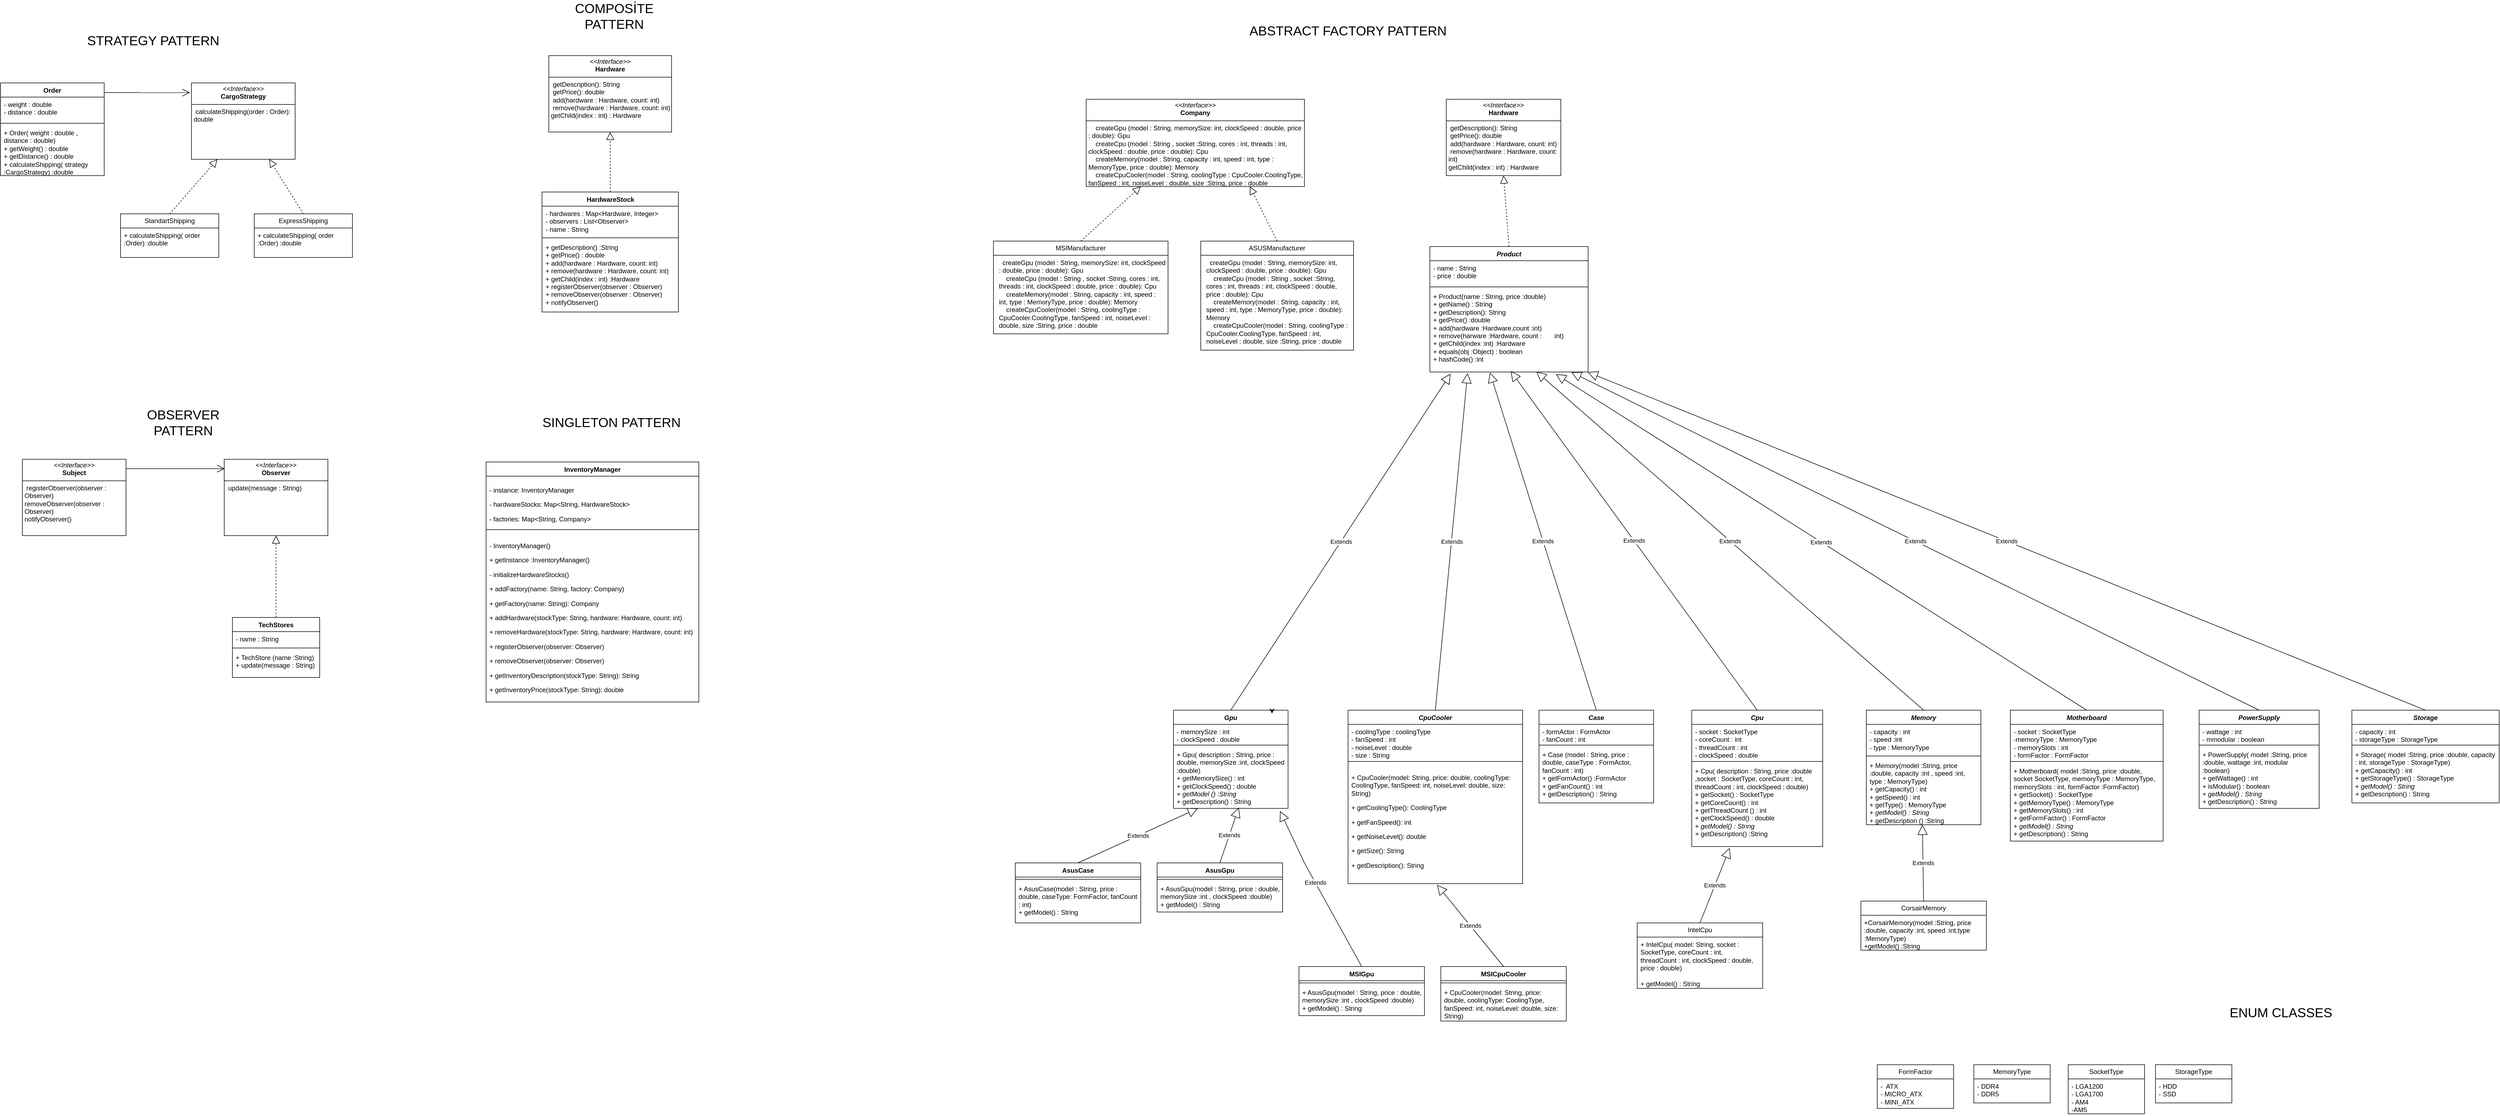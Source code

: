 <mxfile version="24.9.2">
  <diagram id="C5RBs43oDa-KdzZeNtuy" name="Page-1">
    <mxGraphModel dx="3391" dy="3026" grid="1" gridSize="10" guides="1" tooltips="1" connect="1" arrows="1" fold="1" page="1" pageScale="1" pageWidth="827" pageHeight="1169" math="0" shadow="0">
      <root>
        <mxCell id="WIyWlLk6GJQsqaUBKTNV-0" />
        <mxCell id="WIyWlLk6GJQsqaUBKTNV-1" parent="WIyWlLk6GJQsqaUBKTNV-0" />
        <mxCell id="6QeNphfjCAm_pFqaKiIY-25" value="&lt;i&gt;Product&lt;/i&gt;" style="swimlane;fontStyle=1;align=center;verticalAlign=top;childLayout=stackLayout;horizontal=1;startSize=26;horizontalStack=0;resizeParent=1;resizeParentMax=0;resizeLast=0;collapsible=1;marginBottom=0;whiteSpace=wrap;html=1;" parent="WIyWlLk6GJQsqaUBKTNV-1" vertex="1">
          <mxGeometry x="1090" y="-80" width="290" height="230" as="geometry" />
        </mxCell>
        <mxCell id="6QeNphfjCAm_pFqaKiIY-26" value="- name : String&lt;div&gt;- price : double&lt;/div&gt;" style="text;strokeColor=none;fillColor=none;align=left;verticalAlign=top;spacingLeft=4;spacingRight=4;overflow=hidden;rotatable=0;points=[[0,0.5],[1,0.5]];portConstraint=eastwest;whiteSpace=wrap;html=1;" parent="6QeNphfjCAm_pFqaKiIY-25" vertex="1">
          <mxGeometry y="26" width="290" height="44" as="geometry" />
        </mxCell>
        <mxCell id="6QeNphfjCAm_pFqaKiIY-27" value="" style="line;strokeWidth=1;fillColor=none;align=left;verticalAlign=middle;spacingTop=-1;spacingLeft=3;spacingRight=3;rotatable=0;labelPosition=right;points=[];portConstraint=eastwest;strokeColor=inherit;" parent="6QeNphfjCAm_pFqaKiIY-25" vertex="1">
          <mxGeometry y="70" width="290" height="8" as="geometry" />
        </mxCell>
        <mxCell id="6QeNphfjCAm_pFqaKiIY-28" value="+ Product(name : String, price :double)&lt;div&gt;+ getName() : String&lt;br&gt;&lt;div&gt;+ getDescription(): String&lt;/div&gt;&lt;div&gt;+ getPrice() :double&lt;/div&gt;&lt;div&gt;+ add(hardware :Hardware,count :int)&lt;/div&gt;&lt;div&gt;+ remove(harware :Hardware, count :&amp;nbsp; &amp;nbsp; &amp;nbsp; &amp;nbsp;int)&lt;/div&gt;&lt;div&gt;+ getChild(index :int) :Hardware&lt;/div&gt;&lt;/div&gt;&lt;div&gt;+ equals(obj :Object) : boolean&lt;/div&gt;&lt;div&gt;+ hashCode() :int&lt;/div&gt;" style="text;strokeColor=none;fillColor=none;align=left;verticalAlign=top;spacingLeft=4;spacingRight=4;overflow=hidden;rotatable=0;points=[[0,0.5],[1,0.5]];portConstraint=eastwest;whiteSpace=wrap;html=1;" parent="6QeNphfjCAm_pFqaKiIY-25" vertex="1">
          <mxGeometry y="78" width="290" height="152" as="geometry" />
        </mxCell>
        <mxCell id="6QeNphfjCAm_pFqaKiIY-34" value="&lt;p style=&quot;margin:0px;margin-top:4px;text-align:center;&quot;&gt;&lt;i&gt;&amp;lt;&amp;lt;Interface&amp;gt;&amp;gt;&lt;/i&gt;&lt;br&gt;&lt;b&gt;Company&lt;/b&gt;&lt;/p&gt;&lt;hr size=&quot;1&quot; style=&quot;border-style:solid;&quot;&gt;&lt;p style=&quot;margin:0px;margin-left:4px;&quot;&gt;&amp;nbsp; &amp;nbsp; createGpu (model : String, memorySize: int, clockSpeed : double, price : double): Gpu&lt;br&gt;&amp;nbsp; &amp;nbsp; createCpu (model : String , socket :String, cores : int, threads : int, clockSpeed : double, price : double): Cpu&lt;/p&gt;&lt;p style=&quot;margin:0px;margin-left:4px;&quot;&gt;&amp;nbsp; &amp;nbsp; createMemory(model : String, capacity : int, speed : int, type : MemoryType, price : double): Memory&amp;nbsp;&lt;/p&gt;&lt;p style=&quot;margin:0px;margin-left:4px;&quot;&gt;&amp;nbsp; &amp;nbsp; createCpuCooler(model : String, coolingType : CpuCooler.CoolingType, fanSpeed : int, noiseLevel : double, size :String, price : double&lt;/p&gt;" style="verticalAlign=top;align=left;overflow=fill;html=1;whiteSpace=wrap;" parent="WIyWlLk6GJQsqaUBKTNV-1" vertex="1">
          <mxGeometry x="460" y="-350" width="400" height="160" as="geometry" />
        </mxCell>
        <mxCell id="6QeNphfjCAm_pFqaKiIY-39" value="ASUSManufacturer" style="swimlane;fontStyle=0;childLayout=stackLayout;horizontal=1;startSize=26;fillColor=none;horizontalStack=0;resizeParent=1;resizeParentMax=0;resizeLast=0;collapsible=1;marginBottom=0;whiteSpace=wrap;html=1;" parent="WIyWlLk6GJQsqaUBKTNV-1" vertex="1">
          <mxGeometry x="670" y="-90" width="280" height="200" as="geometry" />
        </mxCell>
        <mxCell id="6QeNphfjCAm_pFqaKiIY-40" value="&lt;p style=&quot;margin: 0px 0px 0px 4px;&quot;&gt;&amp;nbsp; createGpu (model : String, memorySize: int, clockSpeed : double, price : double): Gpu&lt;br&gt;&amp;nbsp; &amp;nbsp; createCpu (model : String , socket :String, cores : int, threads : int, clockSpeed : double, price : double): Cpu&lt;/p&gt;&lt;p style=&quot;margin: 0px 0px 0px 4px;&quot;&gt;&amp;nbsp; &amp;nbsp; createMemory(model : String, capacity : int, speed : int, type : MemoryType, price : double): Memory&amp;nbsp;&lt;/p&gt;&lt;p style=&quot;margin: 0px 0px 0px 4px;&quot;&gt;&amp;nbsp; &amp;nbsp; createCpuCooler(model : String, coolingType : CpuCooler.CoolingType, fanSpeed : int, noiseLevel : double, size :String, price : double&lt;/p&gt;" style="text;strokeColor=none;fillColor=none;align=left;verticalAlign=top;spacingLeft=4;spacingRight=4;overflow=hidden;rotatable=0;points=[[0,0.5],[1,0.5]];portConstraint=eastwest;whiteSpace=wrap;html=1;" parent="6QeNphfjCAm_pFqaKiIY-39" vertex="1">
          <mxGeometry y="26" width="280" height="174" as="geometry" />
        </mxCell>
        <mxCell id="6QeNphfjCAm_pFqaKiIY-43" value="" style="endArrow=block;dashed=1;endFill=0;endSize=12;html=1;rounded=0;exitX=0.5;exitY=0;exitDx=0;exitDy=0;entryX=0.75;entryY=1;entryDx=0;entryDy=0;" parent="WIyWlLk6GJQsqaUBKTNV-1" source="6QeNphfjCAm_pFqaKiIY-39" target="6QeNphfjCAm_pFqaKiIY-34" edge="1">
          <mxGeometry width="160" relative="1" as="geometry">
            <mxPoint x="630" y="-150" as="sourcePoint" />
            <mxPoint x="790" y="-150" as="targetPoint" />
          </mxGeometry>
        </mxCell>
        <mxCell id="6QeNphfjCAm_pFqaKiIY-48" value="MSIManufacturer" style="swimlane;fontStyle=0;childLayout=stackLayout;horizontal=1;startSize=26;fillColor=none;horizontalStack=0;resizeParent=1;resizeParentMax=0;resizeLast=0;collapsible=1;marginBottom=0;whiteSpace=wrap;html=1;" parent="WIyWlLk6GJQsqaUBKTNV-1" vertex="1">
          <mxGeometry x="290" y="-90" width="320" height="170" as="geometry" />
        </mxCell>
        <mxCell id="6QeNphfjCAm_pFqaKiIY-49" value="&lt;p style=&quot;margin: 0px 0px 0px 4px;&quot;&gt;&amp;nbsp; createGpu (model : String, memorySize: int, clockSpeed : double, price : double): Gpu&lt;br&gt;&amp;nbsp; &amp;nbsp; createCpu (model : String , socket :String, cores : int, threads : int, clockSpeed : double, price : double): Cpu&lt;/p&gt;&lt;p style=&quot;margin: 0px 0px 0px 4px;&quot;&gt;&amp;nbsp; &amp;nbsp; createMemory(model : String, capacity : int, speed : int, type : MemoryType, price : double): Memory&amp;nbsp;&lt;/p&gt;&lt;p style=&quot;margin: 0px 0px 0px 4px;&quot;&gt;&amp;nbsp; &amp;nbsp; createCpuCooler(model : String, coolingType : CpuCooler.CoolingType, fanSpeed : int, noiseLevel : double, size :String, price : double&lt;/p&gt;" style="text;strokeColor=none;fillColor=none;align=left;verticalAlign=top;spacingLeft=4;spacingRight=4;overflow=hidden;rotatable=0;points=[[0,0.5],[1,0.5]];portConstraint=eastwest;whiteSpace=wrap;html=1;" parent="6QeNphfjCAm_pFqaKiIY-48" vertex="1">
          <mxGeometry y="26" width="320" height="144" as="geometry" />
        </mxCell>
        <mxCell id="6QeNphfjCAm_pFqaKiIY-52" value="" style="endArrow=block;dashed=1;endFill=0;endSize=12;html=1;rounded=0;exitX=0.5;exitY=0;exitDx=0;exitDy=0;entryX=0.25;entryY=1;entryDx=0;entryDy=0;" parent="WIyWlLk6GJQsqaUBKTNV-1" source="6QeNphfjCAm_pFqaKiIY-48" target="6QeNphfjCAm_pFqaKiIY-34" edge="1">
          <mxGeometry width="160" relative="1" as="geometry">
            <mxPoint x="570" y="-70" as="sourcePoint" />
            <mxPoint x="713" y="-190" as="targetPoint" />
          </mxGeometry>
        </mxCell>
        <mxCell id="6QeNphfjCAm_pFqaKiIY-53" value="&lt;p style=&quot;margin:0px;margin-top:4px;text-align:center;&quot;&gt;&lt;i&gt;&amp;lt;&amp;lt;Interface&amp;gt;&amp;gt;&lt;/i&gt;&lt;br&gt;&lt;b&gt;Hardware&lt;/b&gt;&lt;/p&gt;&lt;hr size=&quot;1&quot; style=&quot;border-style:solid;&quot;&gt;&lt;p style=&quot;margin:0px;margin-left:4px;&quot;&gt;&lt;span style=&quot;background-color: initial;&quot;&gt;&amp;nbsp;getDescription(): String&lt;/span&gt;&lt;/p&gt;&lt;p style=&quot;margin:0px;margin-left:4px;&quot;&gt;&amp;nbsp;getPrice(): double&lt;/p&gt;&lt;p style=&quot;margin:0px;margin-left:4px;&quot;&gt;&amp;nbsp;add(hardware : Hardware, count: int)&lt;/p&gt;&lt;p style=&quot;margin:0px;margin-left:4px;&quot;&gt;&amp;nbsp;remove&lt;span style=&quot;background-color: initial;&quot;&gt;(hardware : Hardware, count: int)&lt;/span&gt;&lt;/p&gt;&lt;p style=&quot;margin:0px;margin-left:4px;&quot;&gt;&lt;span style=&quot;background-color: initial;&quot;&gt;getChild(index : int) : Hardware&lt;/span&gt;&lt;/p&gt;&lt;div&gt;&lt;span style=&quot;background-color: initial;&quot;&gt;&lt;br&gt;&lt;/span&gt;&lt;/div&gt;&lt;p style=&quot;margin:0px;margin-left:4px;&quot;&gt;&lt;br&gt;&lt;/p&gt;" style="verticalAlign=top;align=left;overflow=fill;html=1;whiteSpace=wrap;" parent="WIyWlLk6GJQsqaUBKTNV-1" vertex="1">
          <mxGeometry x="1120" y="-350" width="210" height="140" as="geometry" />
        </mxCell>
        <mxCell id="6QeNphfjCAm_pFqaKiIY-54" value="HardwareStock" style="swimlane;fontStyle=1;align=center;verticalAlign=top;childLayout=stackLayout;horizontal=1;startSize=26;horizontalStack=0;resizeParent=1;resizeParentMax=0;resizeLast=0;collapsible=1;marginBottom=0;whiteSpace=wrap;html=1;" parent="WIyWlLk6GJQsqaUBKTNV-1" vertex="1">
          <mxGeometry x="-537.5" y="-180" width="250" height="220" as="geometry" />
        </mxCell>
        <mxCell id="6QeNphfjCAm_pFqaKiIY-55" value="- hardwares : Map&amp;lt;Hardware, Integer&amp;gt; &lt;div&gt;- observers : List&amp;lt;Observer&amp;gt;&lt;/div&gt;&lt;div&gt;- name : String&lt;/div&gt;" style="text;strokeColor=none;fillColor=none;align=left;verticalAlign=top;spacingLeft=4;spacingRight=4;overflow=hidden;rotatable=0;points=[[0,0.5],[1,0.5]];portConstraint=eastwest;whiteSpace=wrap;html=1;" parent="6QeNphfjCAm_pFqaKiIY-54" vertex="1">
          <mxGeometry y="26" width="250" height="54" as="geometry" />
        </mxCell>
        <mxCell id="6QeNphfjCAm_pFqaKiIY-56" value="" style="line;strokeWidth=1;fillColor=none;align=left;verticalAlign=middle;spacingTop=-1;spacingLeft=3;spacingRight=3;rotatable=0;labelPosition=right;points=[];portConstraint=eastwest;strokeColor=inherit;" parent="6QeNphfjCAm_pFqaKiIY-54" vertex="1">
          <mxGeometry y="80" width="250" height="8" as="geometry" />
        </mxCell>
        <mxCell id="6QeNphfjCAm_pFqaKiIY-57" value="&lt;div&gt;&lt;span style=&quot;background-color: initial;&quot;&gt;+ getDescription() :String&lt;/span&gt;&lt;/div&gt;&lt;div&gt;+ getPrice() : double&lt;/div&gt;&lt;div&gt;+&amp;nbsp;&lt;span style=&quot;background-color: initial;&quot;&gt;add(hardware : Hardware, count: int)&lt;/span&gt;&lt;/div&gt;&lt;div&gt;&lt;span style=&quot;background-color: initial;&quot;&gt;+ remove&lt;/span&gt;&lt;span style=&quot;background-color: initial;&quot;&gt;(hardware : Hardware, count: int)&lt;/span&gt;&lt;/div&gt;&lt;div&gt;&lt;span style=&quot;background-color: initial;&quot;&gt;+ getChild(index : int) :Hardware&lt;/span&gt;&lt;/div&gt;&lt;div&gt;&lt;span style=&quot;background-color: initial;&quot;&gt;+ registerObserver(observer : Observer)&lt;/span&gt;&lt;/div&gt;&lt;div&gt;&lt;span style=&quot;background-color: initial;&quot;&gt;+&lt;/span&gt;&lt;span style=&quot;background-color: initial;&quot;&gt;&amp;nbsp;removeObserver(observer : Observer)&lt;/span&gt;&lt;/div&gt;&lt;div&gt;&lt;span style=&quot;background-color: initial;&quot;&gt;+ notify&lt;/span&gt;&lt;span style=&quot;background-color: initial;&quot;&gt;Observer()&lt;/span&gt;&lt;/div&gt;&lt;div&gt;&lt;div&gt;&lt;br&gt;&lt;/div&gt;&lt;/div&gt;" style="text;strokeColor=none;fillColor=none;align=left;verticalAlign=top;spacingLeft=4;spacingRight=4;overflow=hidden;rotatable=0;points=[[0,0.5],[1,0.5]];portConstraint=eastwest;whiteSpace=wrap;html=1;" parent="6QeNphfjCAm_pFqaKiIY-54" vertex="1">
          <mxGeometry y="88" width="250" height="132" as="geometry" />
        </mxCell>
        <mxCell id="6QeNphfjCAm_pFqaKiIY-58" value="" style="endArrow=block;dashed=1;endFill=0;endSize=12;html=1;rounded=0;exitX=0.5;exitY=0;exitDx=0;exitDy=0;" parent="WIyWlLk6GJQsqaUBKTNV-1" source="6QeNphfjCAm_pFqaKiIY-54" target="XWvDcAkHK5dL2flV-9Gg-0" edge="1">
          <mxGeometry width="160" relative="1" as="geometry">
            <mxPoint x="-285" y="-175" as="sourcePoint" />
            <mxPoint x="-125" y="-175" as="targetPoint" />
          </mxGeometry>
        </mxCell>
        <mxCell id="6QeNphfjCAm_pFqaKiIY-59" value="&lt;p style=&quot;margin:0px;margin-top:4px;text-align:center;&quot;&gt;&lt;i&gt;&amp;lt;&amp;lt;Interface&amp;gt;&amp;gt;&lt;/i&gt;&lt;br&gt;&lt;b&gt;Subject&lt;/b&gt;&lt;/p&gt;&lt;hr size=&quot;1&quot; style=&quot;border-style:solid;&quot;&gt;&lt;p style=&quot;margin:0px;margin-left:4px;&quot;&gt;&amp;nbsp;registerObserver(observer : Observer)&lt;br&gt;removeObserver(observer : Observer)&lt;/p&gt;&lt;p style=&quot;margin:0px;margin-left:4px;&quot;&gt;notify&lt;span style=&quot;background-color: initial;&quot;&gt;Observer()&lt;/span&gt;&lt;/p&gt;" style="verticalAlign=top;align=left;overflow=fill;html=1;whiteSpace=wrap;" parent="WIyWlLk6GJQsqaUBKTNV-1" vertex="1">
          <mxGeometry x="-1490" y="310" width="190" height="140" as="geometry" />
        </mxCell>
        <mxCell id="6QeNphfjCAm_pFqaKiIY-60" value="&lt;p style=&quot;margin:0px;margin-top:4px;text-align:center;&quot;&gt;&lt;i&gt;&amp;lt;&amp;lt;Interface&amp;gt;&amp;gt;&lt;/i&gt;&lt;br&gt;&lt;b&gt;Observer&lt;/b&gt;&lt;/p&gt;&lt;hr size=&quot;1&quot; style=&quot;border-style:solid;&quot;&gt;&lt;p style=&quot;margin:0px;margin-left:4px;&quot;&gt;&amp;nbsp;update(message : String)&lt;/p&gt;" style="verticalAlign=top;align=left;overflow=fill;html=1;whiteSpace=wrap;" parent="WIyWlLk6GJQsqaUBKTNV-1" vertex="1">
          <mxGeometry x="-1120" y="310" width="190" height="140" as="geometry" />
        </mxCell>
        <mxCell id="6QeNphfjCAm_pFqaKiIY-62" value="" style="endArrow=block;dashed=1;endFill=0;endSize=12;html=1;rounded=0;exitX=0.5;exitY=0;exitDx=0;exitDy=0;entryX=0.5;entryY=1;entryDx=0;entryDy=0;" parent="WIyWlLk6GJQsqaUBKTNV-1" source="6QeNphfjCAm_pFqaKiIY-25" target="6QeNphfjCAm_pFqaKiIY-53" edge="1">
          <mxGeometry width="160" relative="1" as="geometry">
            <mxPoint x="750" y="210" as="sourcePoint" />
            <mxPoint x="910" y="210" as="targetPoint" />
          </mxGeometry>
        </mxCell>
        <mxCell id="XWvDcAkHK5dL2flV-9Gg-0" value="&lt;p style=&quot;margin:0px;margin-top:4px;text-align:center;&quot;&gt;&lt;i&gt;&amp;lt;&amp;lt;Interface&amp;gt;&amp;gt;&lt;/i&gt;&lt;br&gt;&lt;b&gt;Hardware&lt;/b&gt;&lt;/p&gt;&lt;hr size=&quot;1&quot; style=&quot;border-style:solid;&quot;&gt;&lt;p style=&quot;margin:0px;margin-left:4px;&quot;&gt;&lt;span style=&quot;background-color: initial;&quot;&gt;&amp;nbsp;getDescription(): String&lt;/span&gt;&lt;/p&gt;&lt;p style=&quot;margin:0px;margin-left:4px;&quot;&gt;&amp;nbsp;getPrice(): double&lt;/p&gt;&lt;p style=&quot;margin:0px;margin-left:4px;&quot;&gt;&amp;nbsp;add(hardware : Hardware, count: int)&lt;/p&gt;&lt;p style=&quot;margin:0px;margin-left:4px;&quot;&gt;&amp;nbsp;remove&lt;span style=&quot;background-color: initial;&quot;&gt;(hardware : Hardware, count: int)&lt;/span&gt;&lt;/p&gt;&lt;p style=&quot;margin:0px;margin-left:4px;&quot;&gt;&lt;span style=&quot;background-color: initial;&quot;&gt;getChild(index : int) : Hardware&lt;/span&gt;&lt;/p&gt;&lt;div&gt;&lt;span style=&quot;background-color: initial;&quot;&gt;&lt;br&gt;&lt;/span&gt;&lt;/div&gt;&lt;p style=&quot;margin:0px;margin-left:4px;&quot;&gt;&lt;br&gt;&lt;/p&gt;" style="verticalAlign=top;align=left;overflow=fill;html=1;whiteSpace=wrap;" parent="WIyWlLk6GJQsqaUBKTNV-1" vertex="1">
          <mxGeometry x="-525" y="-430" width="225" height="140" as="geometry" />
        </mxCell>
        <mxCell id="XWvDcAkHK5dL2flV-9Gg-3" value="&lt;p style=&quot;margin:0px;margin-top:4px;text-align:center;&quot;&gt;&lt;i&gt;&amp;lt;&amp;lt;Interface&amp;gt;&amp;gt;&lt;/i&gt;&lt;br&gt;&lt;b&gt;CargoStrategy&lt;/b&gt;&lt;/p&gt;&lt;hr size=&quot;1&quot; style=&quot;border-style:solid;&quot;&gt;&lt;p style=&quot;margin:0px;margin-left:4px;&quot;&gt;&amp;nbsp;calculateShipping(order : Order): double&lt;/p&gt;" style="verticalAlign=top;align=left;overflow=fill;html=1;whiteSpace=wrap;" parent="WIyWlLk6GJQsqaUBKTNV-1" vertex="1">
          <mxGeometry x="-1180" y="-380" width="190" height="140" as="geometry" />
        </mxCell>
        <mxCell id="XWvDcAkHK5dL2flV-9Gg-4" value="Order" style="swimlane;fontStyle=1;align=center;verticalAlign=top;childLayout=stackLayout;horizontal=1;startSize=26;horizontalStack=0;resizeParent=1;resizeParentMax=0;resizeLast=0;collapsible=1;marginBottom=0;whiteSpace=wrap;html=1;" parent="WIyWlLk6GJQsqaUBKTNV-1" vertex="1">
          <mxGeometry x="-1530" y="-380" width="190" height="170" as="geometry" />
        </mxCell>
        <mxCell id="XWvDcAkHK5dL2flV-9Gg-5" value="- weight : double&lt;div&gt;- distance : double&lt;/div&gt;" style="text;strokeColor=none;fillColor=none;align=left;verticalAlign=top;spacingLeft=4;spacingRight=4;overflow=hidden;rotatable=0;points=[[0,0.5],[1,0.5]];portConstraint=eastwest;whiteSpace=wrap;html=1;" parent="XWvDcAkHK5dL2flV-9Gg-4" vertex="1">
          <mxGeometry y="26" width="190" height="44" as="geometry" />
        </mxCell>
        <mxCell id="XWvDcAkHK5dL2flV-9Gg-6" value="" style="line;strokeWidth=1;fillColor=none;align=left;verticalAlign=middle;spacingTop=-1;spacingLeft=3;spacingRight=3;rotatable=0;labelPosition=right;points=[];portConstraint=eastwest;strokeColor=inherit;" parent="XWvDcAkHK5dL2flV-9Gg-4" vertex="1">
          <mxGeometry y="70" width="190" height="8" as="geometry" />
        </mxCell>
        <mxCell id="XWvDcAkHK5dL2flV-9Gg-7" value="+ Order( weight : double , distance : double)&lt;div&gt;+ getWeight() : double&lt;/div&gt;&lt;div&gt;+ getDistance() : double&lt;/div&gt;&lt;div&gt;+ calculateShipping( strategy :CargoStrategy) :double&amp;nbsp;&lt;/div&gt;" style="text;strokeColor=none;fillColor=none;align=left;verticalAlign=top;spacingLeft=4;spacingRight=4;overflow=hidden;rotatable=0;points=[[0,0.5],[1,0.5]];portConstraint=eastwest;whiteSpace=wrap;html=1;" parent="XWvDcAkHK5dL2flV-9Gg-4" vertex="1">
          <mxGeometry y="78" width="190" height="92" as="geometry" />
        </mxCell>
        <mxCell id="XWvDcAkHK5dL2flV-9Gg-8" value="StandartShipping" style="swimlane;fontStyle=0;childLayout=stackLayout;horizontal=1;startSize=26;fillColor=none;horizontalStack=0;resizeParent=1;resizeParentMax=0;resizeLast=0;collapsible=1;marginBottom=0;whiteSpace=wrap;html=1;" parent="WIyWlLk6GJQsqaUBKTNV-1" vertex="1">
          <mxGeometry x="-1310" y="-140" width="180" height="80" as="geometry" />
        </mxCell>
        <mxCell id="XWvDcAkHK5dL2flV-9Gg-9" value="+ calculateShipping( order :Order) :double&amp;nbsp;" style="text;strokeColor=none;fillColor=none;align=left;verticalAlign=top;spacingLeft=4;spacingRight=4;overflow=hidden;rotatable=0;points=[[0,0.5],[1,0.5]];portConstraint=eastwest;whiteSpace=wrap;html=1;" parent="XWvDcAkHK5dL2flV-9Gg-8" vertex="1">
          <mxGeometry y="26" width="180" height="54" as="geometry" />
        </mxCell>
        <mxCell id="XWvDcAkHK5dL2flV-9Gg-12" value="ExpressShipping" style="swimlane;fontStyle=0;childLayout=stackLayout;horizontal=1;startSize=26;fillColor=none;horizontalStack=0;resizeParent=1;resizeParentMax=0;resizeLast=0;collapsible=1;marginBottom=0;whiteSpace=wrap;html=1;" parent="WIyWlLk6GJQsqaUBKTNV-1" vertex="1">
          <mxGeometry x="-1065" y="-140" width="180" height="80" as="geometry" />
        </mxCell>
        <mxCell id="XWvDcAkHK5dL2flV-9Gg-13" value="+ calculateShipping( order :Order) :double&amp;nbsp;" style="text;strokeColor=none;fillColor=none;align=left;verticalAlign=top;spacingLeft=4;spacingRight=4;overflow=hidden;rotatable=0;points=[[0,0.5],[1,0.5]];portConstraint=eastwest;whiteSpace=wrap;html=1;" parent="XWvDcAkHK5dL2flV-9Gg-12" vertex="1">
          <mxGeometry y="26" width="180" height="54" as="geometry" />
        </mxCell>
        <mxCell id="XWvDcAkHK5dL2flV-9Gg-15" value="" style="endArrow=block;dashed=1;endFill=0;endSize=12;html=1;rounded=0;exitX=0.5;exitY=0;exitDx=0;exitDy=0;entryX=0.25;entryY=1;entryDx=0;entryDy=0;" parent="WIyWlLk6GJQsqaUBKTNV-1" source="XWvDcAkHK5dL2flV-9Gg-8" target="XWvDcAkHK5dL2flV-9Gg-3" edge="1">
          <mxGeometry width="160" relative="1" as="geometry">
            <mxPoint x="-1120" y="-60" as="sourcePoint" />
            <mxPoint x="-960" y="-60" as="targetPoint" />
          </mxGeometry>
        </mxCell>
        <mxCell id="XWvDcAkHK5dL2flV-9Gg-16" value="" style="endArrow=block;dashed=1;endFill=0;endSize=12;html=1;rounded=0;exitX=0.5;exitY=0;exitDx=0;exitDy=0;entryX=0.75;entryY=1;entryDx=0;entryDy=0;" parent="WIyWlLk6GJQsqaUBKTNV-1" source="XWvDcAkHK5dL2flV-9Gg-12" target="XWvDcAkHK5dL2flV-9Gg-3" edge="1">
          <mxGeometry width="160" relative="1" as="geometry">
            <mxPoint x="-1210" y="-130" as="sourcePoint" />
            <mxPoint x="-1030" y="-230" as="targetPoint" />
          </mxGeometry>
        </mxCell>
        <mxCell id="XWvDcAkHK5dL2flV-9Gg-17" value="" style="endArrow=open;endFill=1;endSize=12;html=1;rounded=0;exitX=1.005;exitY=0.104;exitDx=0;exitDy=0;exitPerimeter=0;entryX=-0.015;entryY=0.127;entryDx=0;entryDy=0;entryPerimeter=0;" parent="WIyWlLk6GJQsqaUBKTNV-1" source="XWvDcAkHK5dL2flV-9Gg-4" target="XWvDcAkHK5dL2flV-9Gg-3" edge="1">
          <mxGeometry width="160" relative="1" as="geometry">
            <mxPoint x="-1120" y="-60" as="sourcePoint" />
            <mxPoint x="-960" y="-60" as="targetPoint" />
          </mxGeometry>
        </mxCell>
        <mxCell id="XR5lh1WbpXn12krqnB3P-0" value="InventoryManager" style="swimlane;fontStyle=1;align=center;verticalAlign=top;childLayout=stackLayout;horizontal=1;startSize=26;horizontalStack=0;resizeParent=1;resizeParentMax=0;resizeLast=0;collapsible=1;marginBottom=0;whiteSpace=wrap;html=1;" vertex="1" parent="WIyWlLk6GJQsqaUBKTNV-1">
          <mxGeometry x="-640" y="315" width="390" height="440" as="geometry" />
        </mxCell>
        <mxCell id="XR5lh1WbpXn12krqnB3P-1" value="&lt;p data-pm-slice=&quot;0 0 []&quot;&gt;- instance: InventoryManager&amp;nbsp;&lt;/p&gt;&lt;p data-pm-slice=&quot;0 0 []&quot;&gt;&lt;span style=&quot;background-color: initial;&quot;&gt;- hardwareStocks: Map&amp;lt;String, HardwareStock&amp;gt;&lt;/span&gt;&lt;/p&gt;&lt;p&gt;&lt;span style=&quot;background-color: initial;&quot;&gt;- factories: Map&amp;lt;String, Company&amp;gt;&amp;nbsp;&lt;/span&gt;&lt;/p&gt;" style="text;strokeColor=none;fillColor=none;align=left;verticalAlign=top;spacingLeft=4;spacingRight=4;overflow=hidden;rotatable=0;points=[[0,0.5],[1,0.5]];portConstraint=eastwest;whiteSpace=wrap;html=1;" vertex="1" parent="XR5lh1WbpXn12krqnB3P-0">
          <mxGeometry y="26" width="390" height="94" as="geometry" />
        </mxCell>
        <mxCell id="XR5lh1WbpXn12krqnB3P-2" value="" style="line;strokeWidth=1;fillColor=none;align=left;verticalAlign=middle;spacingTop=-1;spacingLeft=3;spacingRight=3;rotatable=0;labelPosition=right;points=[];portConstraint=eastwest;strokeColor=inherit;" vertex="1" parent="XR5lh1WbpXn12krqnB3P-0">
          <mxGeometry y="120" width="390" height="8" as="geometry" />
        </mxCell>
        <mxCell id="XR5lh1WbpXn12krqnB3P-3" value="&lt;p data-pm-slice=&quot;0 0 []&quot;&gt;- InventoryManager()&lt;/p&gt;&lt;p data-pm-slice=&quot;0 0 []&quot;&gt;+ getInstance :InventoryManager()&lt;/p&gt;&lt;p data-pm-slice=&quot;0 0 []&quot;&gt;-&amp;nbsp;initializeHardwareStocks()&lt;/p&gt;&lt;p&gt; + addFactory(name: String, factory: Company) &lt;/p&gt;&lt;p&gt; + getFactory(name: String): Company         &lt;/p&gt;&lt;p&gt; + addHardware(stockType: String, hardware: Hardware, count: int) &lt;/p&gt;&lt;p&gt; + removeHardware(stockType: String, hardware: Hardware, count: int) &lt;/p&gt;&lt;p&gt; + registerObserver(observer: Observer)      &lt;/p&gt;&lt;p&gt;+ removeObserver(observer: Observer)        &lt;/p&gt;&lt;p&gt;+ getInventoryDescription(stockType: String): String &lt;/p&gt;&lt;p&gt; + getInventoryPrice(stockType: String): double&amp;nbsp;&lt;/p&gt;" style="text;strokeColor=none;fillColor=none;align=left;verticalAlign=top;spacingLeft=4;spacingRight=4;overflow=hidden;rotatable=0;points=[[0,0.5],[1,0.5]];portConstraint=eastwest;whiteSpace=wrap;html=1;" vertex="1" parent="XR5lh1WbpXn12krqnB3P-0">
          <mxGeometry y="128" width="390" height="312" as="geometry" />
        </mxCell>
        <mxCell id="XR5lh1WbpXn12krqnB3P-4" value="TechStores" style="swimlane;fontStyle=1;align=center;verticalAlign=top;childLayout=stackLayout;horizontal=1;startSize=26;horizontalStack=0;resizeParent=1;resizeParentMax=0;resizeLast=0;collapsible=1;marginBottom=0;whiteSpace=wrap;html=1;" vertex="1" parent="WIyWlLk6GJQsqaUBKTNV-1">
          <mxGeometry x="-1105" y="600" width="160" height="110" as="geometry" />
        </mxCell>
        <mxCell id="XR5lh1WbpXn12krqnB3P-5" value="- name : String" style="text;strokeColor=none;fillColor=none;align=left;verticalAlign=top;spacingLeft=4;spacingRight=4;overflow=hidden;rotatable=0;points=[[0,0.5],[1,0.5]];portConstraint=eastwest;whiteSpace=wrap;html=1;" vertex="1" parent="XR5lh1WbpXn12krqnB3P-4">
          <mxGeometry y="26" width="160" height="26" as="geometry" />
        </mxCell>
        <mxCell id="XR5lh1WbpXn12krqnB3P-6" value="" style="line;strokeWidth=1;fillColor=none;align=left;verticalAlign=middle;spacingTop=-1;spacingLeft=3;spacingRight=3;rotatable=0;labelPosition=right;points=[];portConstraint=eastwest;strokeColor=inherit;" vertex="1" parent="XR5lh1WbpXn12krqnB3P-4">
          <mxGeometry y="52" width="160" height="8" as="geometry" />
        </mxCell>
        <mxCell id="XR5lh1WbpXn12krqnB3P-7" value="+ TechStore (name :String)&lt;div&gt;+ update(message : String)&lt;/div&gt;" style="text;strokeColor=none;fillColor=none;align=left;verticalAlign=top;spacingLeft=4;spacingRight=4;overflow=hidden;rotatable=0;points=[[0,0.5],[1,0.5]];portConstraint=eastwest;whiteSpace=wrap;html=1;" vertex="1" parent="XR5lh1WbpXn12krqnB3P-4">
          <mxGeometry y="60" width="160" height="50" as="geometry" />
        </mxCell>
        <mxCell id="XR5lh1WbpXn12krqnB3P-8" value="" style="endArrow=block;dashed=1;endFill=0;endSize=12;html=1;rounded=0;entryX=0.5;entryY=1;entryDx=0;entryDy=0;exitX=0.5;exitY=0;exitDx=0;exitDy=0;" edge="1" parent="WIyWlLk6GJQsqaUBKTNV-1" source="XR5lh1WbpXn12krqnB3P-4" target="6QeNphfjCAm_pFqaKiIY-60">
          <mxGeometry width="160" relative="1" as="geometry">
            <mxPoint x="-1200" y="580" as="sourcePoint" />
            <mxPoint x="-1040" y="580" as="targetPoint" />
          </mxGeometry>
        </mxCell>
        <mxCell id="XR5lh1WbpXn12krqnB3P-10" value="" style="endArrow=open;endFill=1;endSize=12;html=1;rounded=0;exitX=1.002;exitY=0.123;exitDx=0;exitDy=0;entryX=0.005;entryY=0.123;entryDx=0;entryDy=0;exitPerimeter=0;entryPerimeter=0;" edge="1" parent="WIyWlLk6GJQsqaUBKTNV-1" source="6QeNphfjCAm_pFqaKiIY-59" target="6QeNphfjCAm_pFqaKiIY-60">
          <mxGeometry width="160" relative="1" as="geometry">
            <mxPoint x="-1220" y="540" as="sourcePoint" />
            <mxPoint x="-1060" y="540" as="targetPoint" />
          </mxGeometry>
        </mxCell>
        <mxCell id="XR5lh1WbpXn12krqnB3P-11" value="&lt;font style=&quot;font-size: 24px;&quot;&gt;OBSERVER PATTERN&lt;/font&gt;" style="text;strokeColor=none;align=center;fillColor=none;html=1;verticalAlign=middle;whiteSpace=wrap;rounded=0;" vertex="1" parent="WIyWlLk6GJQsqaUBKTNV-1">
          <mxGeometry x="-1300" y="215" width="210" height="55" as="geometry" />
        </mxCell>
        <mxCell id="XR5lh1WbpXn12krqnB3P-13" value="&lt;font style=&quot;font-size: 24px;&quot;&gt;COMPOSİTE PATTERN&lt;/font&gt;" style="text;strokeColor=none;align=center;fillColor=none;html=1;verticalAlign=middle;whiteSpace=wrap;rounded=0;" vertex="1" parent="WIyWlLk6GJQsqaUBKTNV-1">
          <mxGeometry x="-510" y="-530" width="210" height="55" as="geometry" />
        </mxCell>
        <mxCell id="XR5lh1WbpXn12krqnB3P-14" value="AsusCase" style="swimlane;fontStyle=1;align=center;verticalAlign=top;childLayout=stackLayout;horizontal=1;startSize=26;horizontalStack=0;resizeParent=1;resizeParentMax=0;resizeLast=0;collapsible=1;marginBottom=0;whiteSpace=wrap;html=1;" vertex="1" parent="WIyWlLk6GJQsqaUBKTNV-1">
          <mxGeometry x="330" y="1050" width="230" height="110" as="geometry" />
        </mxCell>
        <mxCell id="XR5lh1WbpXn12krqnB3P-16" value="" style="line;strokeWidth=1;fillColor=none;align=left;verticalAlign=middle;spacingTop=-1;spacingLeft=3;spacingRight=3;rotatable=0;labelPosition=right;points=[];portConstraint=eastwest;strokeColor=inherit;" vertex="1" parent="XR5lh1WbpXn12krqnB3P-14">
          <mxGeometry y="26" width="230" height="8" as="geometry" />
        </mxCell>
        <mxCell id="XR5lh1WbpXn12krqnB3P-17" value="+ AsusCase(model : String, price : double, caseType: FormFactor&lt;span style=&quot;background-color: initial;&quot;&gt;, fanCount : int)&amp;nbsp;&lt;/span&gt;&lt;div&gt;+ getModel() : String&lt;span style=&quot;background-color: initial;&quot;&gt;&lt;/span&gt;&lt;/div&gt;" style="text;strokeColor=none;fillColor=none;align=left;verticalAlign=top;spacingLeft=4;spacingRight=4;overflow=hidden;rotatable=0;points=[[0,0.5],[1,0.5]];portConstraint=eastwest;whiteSpace=wrap;html=1;" vertex="1" parent="XR5lh1WbpXn12krqnB3P-14">
          <mxGeometry y="34" width="230" height="76" as="geometry" />
        </mxCell>
        <mxCell id="XR5lh1WbpXn12krqnB3P-18" value="AsusGpu" style="swimlane;fontStyle=1;align=center;verticalAlign=top;childLayout=stackLayout;horizontal=1;startSize=26;horizontalStack=0;resizeParent=1;resizeParentMax=0;resizeLast=0;collapsible=1;marginBottom=0;whiteSpace=wrap;html=1;" vertex="1" parent="WIyWlLk6GJQsqaUBKTNV-1">
          <mxGeometry x="590" y="1050" width="230" height="90" as="geometry" />
        </mxCell>
        <mxCell id="XR5lh1WbpXn12krqnB3P-19" value="" style="line;strokeWidth=1;fillColor=none;align=left;verticalAlign=middle;spacingTop=-1;spacingLeft=3;spacingRight=3;rotatable=0;labelPosition=right;points=[];portConstraint=eastwest;strokeColor=inherit;" vertex="1" parent="XR5lh1WbpXn12krqnB3P-18">
          <mxGeometry y="26" width="230" height="8" as="geometry" />
        </mxCell>
        <mxCell id="XR5lh1WbpXn12krqnB3P-20" value="+ AsusGpu(model : String, price : double, memorySize :int&amp;nbsp;&lt;span style=&quot;background-color: initial;&quot;&gt;, clockSpeed :double)&amp;nbsp;&lt;/span&gt;&lt;div&gt;&lt;span style=&quot;background-color: initial;&quot;&gt;+ getModel() : String&lt;/span&gt;&lt;/div&gt;" style="text;strokeColor=none;fillColor=none;align=left;verticalAlign=top;spacingLeft=4;spacingRight=4;overflow=hidden;rotatable=0;points=[[0,0.5],[1,0.5]];portConstraint=eastwest;whiteSpace=wrap;html=1;" vertex="1" parent="XR5lh1WbpXn12krqnB3P-18">
          <mxGeometry y="34" width="230" height="56" as="geometry" />
        </mxCell>
        <mxCell id="XR5lh1WbpXn12krqnB3P-21" value="&lt;i&gt;Gpu&lt;/i&gt;" style="swimlane;fontStyle=1;align=center;verticalAlign=top;childLayout=stackLayout;horizontal=1;startSize=26;horizontalStack=0;resizeParent=1;resizeParentMax=0;resizeLast=0;collapsible=1;marginBottom=0;whiteSpace=wrap;html=1;" vertex="1" parent="WIyWlLk6GJQsqaUBKTNV-1">
          <mxGeometry x="620" y="770" width="210" height="180" as="geometry" />
        </mxCell>
        <mxCell id="XR5lh1WbpXn12krqnB3P-22" value="- memorySize : int&lt;div&gt;- clockSpeed : double&lt;/div&gt;" style="text;strokeColor=none;fillColor=none;align=left;verticalAlign=top;spacingLeft=4;spacingRight=4;overflow=hidden;rotatable=0;points=[[0,0.5],[1,0.5]];portConstraint=eastwest;whiteSpace=wrap;html=1;" vertex="1" parent="XR5lh1WbpXn12krqnB3P-21">
          <mxGeometry y="26" width="210" height="34" as="geometry" />
        </mxCell>
        <mxCell id="XR5lh1WbpXn12krqnB3P-23" value="" style="line;strokeWidth=1;fillColor=none;align=left;verticalAlign=middle;spacingTop=-1;spacingLeft=3;spacingRight=3;rotatable=0;labelPosition=right;points=[];portConstraint=eastwest;strokeColor=inherit;" vertex="1" parent="XR5lh1WbpXn12krqnB3P-21">
          <mxGeometry y="60" width="210" height="8" as="geometry" />
        </mxCell>
        <mxCell id="XR5lh1WbpXn12krqnB3P-24" value="+ Gpu( description : String, price : double, memorySize :int, clockSpeed :double)&amp;nbsp;&lt;div&gt;+ getMemorySize() : int&lt;/div&gt;&lt;div&gt;+ getClockSpeed() : double&lt;/div&gt;&lt;div&gt;&lt;i&gt;+ getModel () :String&lt;/i&gt;&lt;/div&gt;&lt;div&gt;+ getDescription() : String&lt;/div&gt;" style="text;strokeColor=none;fillColor=none;align=left;verticalAlign=top;spacingLeft=4;spacingRight=4;overflow=hidden;rotatable=0;points=[[0,0.5],[1,0.5]];portConstraint=eastwest;whiteSpace=wrap;html=1;" vertex="1" parent="XR5lh1WbpXn12krqnB3P-21">
          <mxGeometry y="68" width="210" height="112" as="geometry" />
        </mxCell>
        <mxCell id="XR5lh1WbpXn12krqnB3P-25" value="Extends" style="endArrow=block;endSize=16;endFill=0;html=1;rounded=0;exitX=0.5;exitY=0;exitDx=0;exitDy=0;entryX=0.57;entryY=0.986;entryDx=0;entryDy=0;entryPerimeter=0;" edge="1" parent="WIyWlLk6GJQsqaUBKTNV-1" source="XR5lh1WbpXn12krqnB3P-18" target="XR5lh1WbpXn12krqnB3P-24">
          <mxGeometry width="160" relative="1" as="geometry">
            <mxPoint x="490" y="1010" as="sourcePoint" />
            <mxPoint x="650" y="1010" as="targetPoint" />
          </mxGeometry>
        </mxCell>
        <mxCell id="XR5lh1WbpXn12krqnB3P-27" value="Extends" style="endArrow=block;endSize=16;endFill=0;html=1;rounded=0;exitX=0.5;exitY=0;exitDx=0;exitDy=0;entryX=0.213;entryY=1.001;entryDx=0;entryDy=0;entryPerimeter=0;" edge="1" parent="WIyWlLk6GJQsqaUBKTNV-1" source="XR5lh1WbpXn12krqnB3P-14" target="XR5lh1WbpXn12krqnB3P-24">
          <mxGeometry width="160" relative="1" as="geometry">
            <mxPoint x="690" y="1010" as="sourcePoint" />
            <mxPoint x="850" y="1010" as="targetPoint" />
          </mxGeometry>
        </mxCell>
        <mxCell id="XR5lh1WbpXn12krqnB3P-28" value="CorsairMemory" style="swimlane;fontStyle=0;childLayout=stackLayout;horizontal=1;startSize=26;fillColor=none;horizontalStack=0;resizeParent=1;resizeParentMax=0;resizeLast=0;collapsible=1;marginBottom=0;whiteSpace=wrap;html=1;" vertex="1" parent="WIyWlLk6GJQsqaUBKTNV-1">
          <mxGeometry x="1880" y="1120" width="230" height="90" as="geometry" />
        </mxCell>
        <mxCell id="XR5lh1WbpXn12krqnB3P-29" value="+CorsairMemory(model :String, price :double, capacity :int, speed :int,type :MemoryType)&lt;div&gt;+getModel() :String&amp;nbsp;&lt;/div&gt;" style="text;strokeColor=none;fillColor=none;align=left;verticalAlign=top;spacingLeft=4;spacingRight=4;overflow=hidden;rotatable=0;points=[[0,0.5],[1,0.5]];portConstraint=eastwest;whiteSpace=wrap;html=1;" vertex="1" parent="XR5lh1WbpXn12krqnB3P-28">
          <mxGeometry y="26" width="230" height="64" as="geometry" />
        </mxCell>
        <mxCell id="XR5lh1WbpXn12krqnB3P-32" value="&lt;i&gt;Memory&lt;/i&gt;" style="swimlane;fontStyle=1;align=center;verticalAlign=top;childLayout=stackLayout;horizontal=1;startSize=26;horizontalStack=0;resizeParent=1;resizeParentMax=0;resizeLast=0;collapsible=1;marginBottom=0;whiteSpace=wrap;html=1;" vertex="1" parent="WIyWlLk6GJQsqaUBKTNV-1">
          <mxGeometry x="1890" y="770" width="210" height="210" as="geometry" />
        </mxCell>
        <mxCell id="XR5lh1WbpXn12krqnB3P-33" value="- capacity : int&lt;div&gt;- speed :int&lt;/div&gt;&lt;div&gt;- type : MemoryType&lt;/div&gt;" style="text;strokeColor=none;fillColor=none;align=left;verticalAlign=top;spacingLeft=4;spacingRight=4;overflow=hidden;rotatable=0;points=[[0,0.5],[1,0.5]];portConstraint=eastwest;whiteSpace=wrap;html=1;" vertex="1" parent="XR5lh1WbpXn12krqnB3P-32">
          <mxGeometry y="26" width="210" height="54" as="geometry" />
        </mxCell>
        <mxCell id="XR5lh1WbpXn12krqnB3P-34" value="" style="line;strokeWidth=1;fillColor=none;align=left;verticalAlign=middle;spacingTop=-1;spacingLeft=3;spacingRight=3;rotatable=0;labelPosition=right;points=[];portConstraint=eastwest;strokeColor=inherit;" vertex="1" parent="XR5lh1WbpXn12krqnB3P-32">
          <mxGeometry y="80" width="210" height="8" as="geometry" />
        </mxCell>
        <mxCell id="XR5lh1WbpXn12krqnB3P-35" value="+ Memory(model :String, price :double, capacity :int , speed :int, type : MemoryType)&lt;div&gt;+ getCapacity() : int&lt;/div&gt;&lt;div&gt;+ getSpeed() : int&lt;/div&gt;&lt;div&gt;+ getType() : MemoryType&lt;/div&gt;&lt;div&gt;+&lt;i&gt; getModel() : String&lt;/i&gt;&lt;/div&gt;&lt;div&gt;+ getDescription () :String&lt;/div&gt;" style="text;strokeColor=none;fillColor=none;align=left;verticalAlign=top;spacingLeft=4;spacingRight=4;overflow=hidden;rotatable=0;points=[[0,0.5],[1,0.5]];portConstraint=eastwest;whiteSpace=wrap;html=1;" vertex="1" parent="XR5lh1WbpXn12krqnB3P-32">
          <mxGeometry y="88" width="210" height="122" as="geometry" />
        </mxCell>
        <mxCell id="XR5lh1WbpXn12krqnB3P-36" value="Extends" style="endArrow=block;endSize=16;endFill=0;html=1;rounded=0;exitX=0.5;exitY=0;exitDx=0;exitDy=0;entryX=0.489;entryY=1;entryDx=0;entryDy=0;entryPerimeter=0;" edge="1" parent="WIyWlLk6GJQsqaUBKTNV-1" source="XR5lh1WbpXn12krqnB3P-28" target="XR5lh1WbpXn12krqnB3P-35">
          <mxGeometry width="160" relative="1" as="geometry">
            <mxPoint x="1842" y="1098" as="sourcePoint" />
            <mxPoint x="1780" y="980" as="targetPoint" />
          </mxGeometry>
        </mxCell>
        <mxCell id="XR5lh1WbpXn12krqnB3P-37" value="&lt;i&gt;Case&lt;/i&gt;" style="swimlane;fontStyle=1;align=center;verticalAlign=top;childLayout=stackLayout;horizontal=1;startSize=26;horizontalStack=0;resizeParent=1;resizeParentMax=0;resizeLast=0;collapsible=1;marginBottom=0;whiteSpace=wrap;html=1;" vertex="1" parent="WIyWlLk6GJQsqaUBKTNV-1">
          <mxGeometry x="1290" y="770" width="210" height="170" as="geometry" />
        </mxCell>
        <mxCell id="XR5lh1WbpXn12krqnB3P-38" value="- formActor : FormActor&lt;div&gt;- fanCount : int&lt;/div&gt;" style="text;strokeColor=none;fillColor=none;align=left;verticalAlign=top;spacingLeft=4;spacingRight=4;overflow=hidden;rotatable=0;points=[[0,0.5],[1,0.5]];portConstraint=eastwest;whiteSpace=wrap;html=1;" vertex="1" parent="XR5lh1WbpXn12krqnB3P-37">
          <mxGeometry y="26" width="210" height="34" as="geometry" />
        </mxCell>
        <mxCell id="XR5lh1WbpXn12krqnB3P-39" value="" style="line;strokeWidth=1;fillColor=none;align=left;verticalAlign=middle;spacingTop=-1;spacingLeft=3;spacingRight=3;rotatable=0;labelPosition=right;points=[];portConstraint=eastwest;strokeColor=inherit;" vertex="1" parent="XR5lh1WbpXn12krqnB3P-37">
          <mxGeometry y="60" width="210" height="8" as="geometry" />
        </mxCell>
        <mxCell id="XR5lh1WbpXn12krqnB3P-40" value="+ Case (model : String, price : double, caseType : FormActor, fanCount : int)&lt;div&gt;+ getFormActor() :FormActor&lt;/div&gt;&lt;div&gt;+ getFanCount() : int&lt;/div&gt;&lt;div&gt;+ getDescription() : String&lt;/div&gt;" style="text;strokeColor=none;fillColor=none;align=left;verticalAlign=top;spacingLeft=4;spacingRight=4;overflow=hidden;rotatable=0;points=[[0,0.5],[1,0.5]];portConstraint=eastwest;whiteSpace=wrap;html=1;" vertex="1" parent="XR5lh1WbpXn12krqnB3P-37">
          <mxGeometry y="68" width="210" height="102" as="geometry" />
        </mxCell>
        <mxCell id="XR5lh1WbpXn12krqnB3P-41" value="&lt;i&gt;Cpu&lt;/i&gt;" style="swimlane;fontStyle=1;align=center;verticalAlign=top;childLayout=stackLayout;horizontal=1;startSize=26;horizontalStack=0;resizeParent=1;resizeParentMax=0;resizeLast=0;collapsible=1;marginBottom=0;whiteSpace=wrap;html=1;" vertex="1" parent="WIyWlLk6GJQsqaUBKTNV-1">
          <mxGeometry x="1570" y="770" width="240" height="250" as="geometry" />
        </mxCell>
        <mxCell id="XR5lh1WbpXn12krqnB3P-42" value="- socket : SocketType&lt;div&gt;- coreCount : int&lt;/div&gt;&lt;div&gt;- threadCount : int&lt;/div&gt;&lt;div&gt;- clockSpeed : double&lt;/div&gt;" style="text;strokeColor=none;fillColor=none;align=left;verticalAlign=top;spacingLeft=4;spacingRight=4;overflow=hidden;rotatable=0;points=[[0,0.5],[1,0.5]];portConstraint=eastwest;whiteSpace=wrap;html=1;" vertex="1" parent="XR5lh1WbpXn12krqnB3P-41">
          <mxGeometry y="26" width="240" height="64" as="geometry" />
        </mxCell>
        <mxCell id="XR5lh1WbpXn12krqnB3P-43" value="" style="line;strokeWidth=1;fillColor=none;align=left;verticalAlign=middle;spacingTop=-1;spacingLeft=3;spacingRight=3;rotatable=0;labelPosition=right;points=[];portConstraint=eastwest;strokeColor=inherit;" vertex="1" parent="XR5lh1WbpXn12krqnB3P-41">
          <mxGeometry y="90" width="240" height="8" as="geometry" />
        </mxCell>
        <mxCell id="XR5lh1WbpXn12krqnB3P-44" value="+ Cpu( description : String, price :double ,socket : SocketType, coreCount : int, threadCount : int, clockSpeed : double)&lt;div&gt;+ getSocket() : SocketType&lt;/div&gt;&lt;div&gt;+ getCoreCount() : int&lt;/div&gt;&lt;div&gt;+ getThreadCount () : int&lt;/div&gt;&lt;div&gt;+ getClockSpeed() : double&lt;/div&gt;&lt;div&gt;+ &lt;i&gt;getModel() : String&lt;/i&gt;&amp;nbsp;&lt;/div&gt;&lt;div&gt;&lt;i&gt;+ &lt;/i&gt;getDescription() :String&lt;/div&gt;" style="text;strokeColor=none;fillColor=none;align=left;verticalAlign=top;spacingLeft=4;spacingRight=4;overflow=hidden;rotatable=0;points=[[0,0.5],[1,0.5]];portConstraint=eastwest;whiteSpace=wrap;html=1;" vertex="1" parent="XR5lh1WbpXn12krqnB3P-41">
          <mxGeometry y="98" width="240" height="152" as="geometry" />
        </mxCell>
        <mxCell id="XR5lh1WbpXn12krqnB3P-45" value="&lt;i&gt;CpuCooler&lt;/i&gt;" style="swimlane;fontStyle=1;align=center;verticalAlign=top;childLayout=stackLayout;horizontal=1;startSize=26;horizontalStack=0;resizeParent=1;resizeParentMax=0;resizeLast=0;collapsible=1;marginBottom=0;whiteSpace=wrap;html=1;" vertex="1" parent="WIyWlLk6GJQsqaUBKTNV-1">
          <mxGeometry x="940" y="770" width="320" height="318" as="geometry" />
        </mxCell>
        <mxCell id="XR5lh1WbpXn12krqnB3P-46" value="- coolingType : coolingType&lt;div&gt;- fanSpeed : int&lt;/div&gt;&lt;div&gt;- noiseLevel : double&lt;/div&gt;&lt;div&gt;- size : String&lt;/div&gt;" style="text;strokeColor=none;fillColor=none;align=left;verticalAlign=top;spacingLeft=4;spacingRight=4;overflow=hidden;rotatable=0;points=[[0,0.5],[1,0.5]];portConstraint=eastwest;whiteSpace=wrap;html=1;" vertex="1" parent="XR5lh1WbpXn12krqnB3P-45">
          <mxGeometry y="26" width="320" height="64" as="geometry" />
        </mxCell>
        <mxCell id="XR5lh1WbpXn12krqnB3P-47" value="" style="line;strokeWidth=1;fillColor=none;align=left;verticalAlign=middle;spacingTop=-1;spacingLeft=3;spacingRight=3;rotatable=0;labelPosition=right;points=[];portConstraint=eastwest;strokeColor=inherit;" vertex="1" parent="XR5lh1WbpXn12krqnB3P-45">
          <mxGeometry y="90" width="320" height="8" as="geometry" />
        </mxCell>
        <mxCell id="XR5lh1WbpXn12krqnB3P-48" value="&lt;p data-pm-slice=&quot;1 1 []&quot;&gt;+ CpuCooler(model: String, price: double, coolingType: CoolingType, fanSpeed: int, noiseLevel: double, size: String) &lt;/p&gt;&lt;p&gt; + getCoolingType(): CoolingType       &lt;/p&gt;&lt;p&gt; + getFanSpeed(): int          &lt;/p&gt;&lt;p&gt;+ getNoiseLevel(): double &lt;/p&gt;&lt;p&gt; + getSize(): String                                 &lt;/p&gt;&lt;p&gt; + getDescription(): String&amp;nbsp;&lt;/p&gt;" style="text;strokeColor=none;fillColor=none;align=left;verticalAlign=top;spacingLeft=4;spacingRight=4;overflow=hidden;rotatable=0;points=[[0,0.5],[1,0.5]];portConstraint=eastwest;whiteSpace=wrap;html=1;" vertex="1" parent="XR5lh1WbpXn12krqnB3P-45">
          <mxGeometry y="98" width="320" height="220" as="geometry" />
        </mxCell>
        <mxCell id="XR5lh1WbpXn12krqnB3P-49" value="FormFactor" style="swimlane;fontStyle=0;childLayout=stackLayout;horizontal=1;startSize=26;fillColor=none;horizontalStack=0;resizeParent=1;resizeParentMax=0;resizeLast=0;collapsible=1;marginBottom=0;whiteSpace=wrap;html=1;" vertex="1" parent="WIyWlLk6GJQsqaUBKTNV-1">
          <mxGeometry x="1910" y="1420" width="140" height="80" as="geometry" />
        </mxCell>
        <mxCell id="XR5lh1WbpXn12krqnB3P-50" value="-&amp;nbsp; ATX&lt;div&gt;- MICRO_ATX&lt;/div&gt;&lt;div&gt;- MINI_ATX&lt;/div&gt;" style="text;strokeColor=none;fillColor=none;align=left;verticalAlign=top;spacingLeft=4;spacingRight=4;overflow=hidden;rotatable=0;points=[[0,0.5],[1,0.5]];portConstraint=eastwest;whiteSpace=wrap;html=1;" vertex="1" parent="XR5lh1WbpXn12krqnB3P-49">
          <mxGeometry y="26" width="140" height="54" as="geometry" />
        </mxCell>
        <mxCell id="XR5lh1WbpXn12krqnB3P-53" value="IntelCpu" style="swimlane;fontStyle=0;childLayout=stackLayout;horizontal=1;startSize=26;fillColor=none;horizontalStack=0;resizeParent=1;resizeParentMax=0;resizeLast=0;collapsible=1;marginBottom=0;whiteSpace=wrap;html=1;" vertex="1" parent="WIyWlLk6GJQsqaUBKTNV-1">
          <mxGeometry x="1470" y="1160" width="230" height="120" as="geometry" />
        </mxCell>
        <mxCell id="XR5lh1WbpXn12krqnB3P-54" value="+ IntelCpu( model: String, socket : SocketType, coreCount : int, threadCount : int, clockSpeed : double, price : double)&lt;div&gt;&lt;br&gt;&lt;/div&gt;&lt;div&gt;+ getModel() : String&lt;/div&gt;" style="text;strokeColor=none;fillColor=none;align=left;verticalAlign=top;spacingLeft=4;spacingRight=4;overflow=hidden;rotatable=0;points=[[0,0.5],[1,0.5]];portConstraint=eastwest;whiteSpace=wrap;html=1;" vertex="1" parent="XR5lh1WbpXn12krqnB3P-53">
          <mxGeometry y="26" width="230" height="94" as="geometry" />
        </mxCell>
        <mxCell id="XR5lh1WbpXn12krqnB3P-57" value="Extends" style="endArrow=block;endSize=16;endFill=0;html=1;rounded=0;exitX=0.5;exitY=0;exitDx=0;exitDy=0;entryX=0.29;entryY=1.017;entryDx=0;entryDy=0;entryPerimeter=0;" edge="1" parent="WIyWlLk6GJQsqaUBKTNV-1" source="XR5lh1WbpXn12krqnB3P-53" target="XR5lh1WbpXn12krqnB3P-44">
          <mxGeometry width="160" relative="1" as="geometry">
            <mxPoint x="1530" y="1090" as="sourcePoint" />
            <mxPoint x="1690" y="1090" as="targetPoint" />
          </mxGeometry>
        </mxCell>
        <mxCell id="XR5lh1WbpXn12krqnB3P-58" value="MemoryType" style="swimlane;fontStyle=0;childLayout=stackLayout;horizontal=1;startSize=26;fillColor=none;horizontalStack=0;resizeParent=1;resizeParentMax=0;resizeLast=0;collapsible=1;marginBottom=0;whiteSpace=wrap;html=1;" vertex="1" parent="WIyWlLk6GJQsqaUBKTNV-1">
          <mxGeometry x="2087" y="1420" width="140" height="70" as="geometry" />
        </mxCell>
        <mxCell id="XR5lh1WbpXn12krqnB3P-59" value="- DDR4&lt;div&gt;- DDR5&lt;/div&gt;" style="text;strokeColor=none;fillColor=none;align=left;verticalAlign=top;spacingLeft=4;spacingRight=4;overflow=hidden;rotatable=0;points=[[0,0.5],[1,0.5]];portConstraint=eastwest;whiteSpace=wrap;html=1;" vertex="1" parent="XR5lh1WbpXn12krqnB3P-58">
          <mxGeometry y="26" width="140" height="44" as="geometry" />
        </mxCell>
        <mxCell id="XR5lh1WbpXn12krqnB3P-60" value="&lt;i&gt;Motherboard&lt;/i&gt;" style="swimlane;fontStyle=1;align=center;verticalAlign=top;childLayout=stackLayout;horizontal=1;startSize=26;horizontalStack=0;resizeParent=1;resizeParentMax=0;resizeLast=0;collapsible=1;marginBottom=0;whiteSpace=wrap;html=1;" vertex="1" parent="WIyWlLk6GJQsqaUBKTNV-1">
          <mxGeometry x="2154" y="770" width="280" height="240" as="geometry" />
        </mxCell>
        <mxCell id="XR5lh1WbpXn12krqnB3P-61" value="- socket : SocketType&lt;div&gt;-memoryType : MemoryType&lt;/div&gt;&lt;div&gt;- memorySlots : int&lt;/div&gt;&lt;div&gt;- formFactor : FormFactor&lt;/div&gt;" style="text;strokeColor=none;fillColor=none;align=left;verticalAlign=top;spacingLeft=4;spacingRight=4;overflow=hidden;rotatable=0;points=[[0,0.5],[1,0.5]];portConstraint=eastwest;whiteSpace=wrap;html=1;" vertex="1" parent="XR5lh1WbpXn12krqnB3P-60">
          <mxGeometry y="26" width="280" height="64" as="geometry" />
        </mxCell>
        <mxCell id="XR5lh1WbpXn12krqnB3P-62" value="" style="line;strokeWidth=1;fillColor=none;align=left;verticalAlign=middle;spacingTop=-1;spacingLeft=3;spacingRight=3;rotatable=0;labelPosition=right;points=[];portConstraint=eastwest;strokeColor=inherit;" vertex="1" parent="XR5lh1WbpXn12krqnB3P-60">
          <mxGeometry y="90" width="280" height="8" as="geometry" />
        </mxCell>
        <mxCell id="XR5lh1WbpXn12krqnB3P-63" value="+ Motherboard( model :String, price :double, socket SocketType, memoryType : MemoryType, memorySlots : int, formFactor :FormFactor)&lt;div&gt;+ getSocket() : SocketType&lt;/div&gt;&lt;div&gt;+ getMemoryType() : MemoryType&lt;/div&gt;&lt;div&gt;+ getMemorySlots() : int&lt;/div&gt;&lt;div&gt;+ getFormFactor() : FormFactor&lt;/div&gt;&lt;div&gt;+ &lt;i&gt;getModel() : String&lt;/i&gt;&amp;nbsp;&lt;/div&gt;&lt;div&gt;+ getDescription() : String&lt;br&gt;&lt;div&gt;&lt;br&gt;&lt;/div&gt;&lt;/div&gt;" style="text;strokeColor=none;fillColor=none;align=left;verticalAlign=top;spacingLeft=4;spacingRight=4;overflow=hidden;rotatable=0;points=[[0,0.5],[1,0.5]];portConstraint=eastwest;whiteSpace=wrap;html=1;" vertex="1" parent="XR5lh1WbpXn12krqnB3P-60">
          <mxGeometry y="98" width="280" height="142" as="geometry" />
        </mxCell>
        <mxCell id="XR5lh1WbpXn12krqnB3P-64" value="&lt;i&gt;PowerSupply&lt;/i&gt;" style="swimlane;fontStyle=1;align=center;verticalAlign=top;childLayout=stackLayout;horizontal=1;startSize=26;horizontalStack=0;resizeParent=1;resizeParentMax=0;resizeLast=0;collapsible=1;marginBottom=0;whiteSpace=wrap;html=1;" vertex="1" parent="WIyWlLk6GJQsqaUBKTNV-1">
          <mxGeometry x="2500" y="770" width="220" height="180" as="geometry" />
        </mxCell>
        <mxCell id="XR5lh1WbpXn12krqnB3P-65" value="- wattage : int&lt;div&gt;- mmodular : boolean&lt;/div&gt;" style="text;strokeColor=none;fillColor=none;align=left;verticalAlign=top;spacingLeft=4;spacingRight=4;overflow=hidden;rotatable=0;points=[[0,0.5],[1,0.5]];portConstraint=eastwest;whiteSpace=wrap;html=1;" vertex="1" parent="XR5lh1WbpXn12krqnB3P-64">
          <mxGeometry y="26" width="220" height="34" as="geometry" />
        </mxCell>
        <mxCell id="XR5lh1WbpXn12krqnB3P-66" value="" style="line;strokeWidth=1;fillColor=none;align=left;verticalAlign=middle;spacingTop=-1;spacingLeft=3;spacingRight=3;rotatable=0;labelPosition=right;points=[];portConstraint=eastwest;strokeColor=inherit;" vertex="1" parent="XR5lh1WbpXn12krqnB3P-64">
          <mxGeometry y="60" width="220" height="8" as="geometry" />
        </mxCell>
        <mxCell id="XR5lh1WbpXn12krqnB3P-67" value="+ PowerSupply( model :String, price :double, wattage :int, modular :boolean)&lt;div&gt;+ getWattage() : int&lt;/div&gt;&lt;div&gt;+ isModular() : boolean&lt;/div&gt;&lt;div&gt;+&lt;i&gt; getModel() : String&lt;/i&gt;&lt;/div&gt;&lt;div&gt;&lt;i&gt;+ &lt;/i&gt;getDescription() : String&lt;/div&gt;" style="text;strokeColor=none;fillColor=none;align=left;verticalAlign=top;spacingLeft=4;spacingRight=4;overflow=hidden;rotatable=0;points=[[0,0.5],[1,0.5]];portConstraint=eastwest;whiteSpace=wrap;html=1;" vertex="1" parent="XR5lh1WbpXn12krqnB3P-64">
          <mxGeometry y="68" width="220" height="112" as="geometry" />
        </mxCell>
        <mxCell id="XR5lh1WbpXn12krqnB3P-68" value="SocketType" style="swimlane;fontStyle=0;childLayout=stackLayout;horizontal=1;startSize=26;fillColor=none;horizontalStack=0;resizeParent=1;resizeParentMax=0;resizeLast=0;collapsible=1;marginBottom=0;whiteSpace=wrap;html=1;" vertex="1" parent="WIyWlLk6GJQsqaUBKTNV-1">
          <mxGeometry x="2260" y="1420" width="140" height="90" as="geometry" />
        </mxCell>
        <mxCell id="XR5lh1WbpXn12krqnB3P-69" value="- LGA1200&lt;div&gt;- LGA1700&lt;/div&gt;&lt;div&gt;- AM4&lt;/div&gt;&lt;div&gt;-AM5&lt;/div&gt;" style="text;strokeColor=none;fillColor=none;align=left;verticalAlign=top;spacingLeft=4;spacingRight=4;overflow=hidden;rotatable=0;points=[[0,0.5],[1,0.5]];portConstraint=eastwest;whiteSpace=wrap;html=1;" vertex="1" parent="XR5lh1WbpXn12krqnB3P-68">
          <mxGeometry y="26" width="140" height="64" as="geometry" />
        </mxCell>
        <mxCell id="XR5lh1WbpXn12krqnB3P-70" value="&lt;i&gt;Storage&lt;/i&gt;" style="swimlane;fontStyle=1;align=center;verticalAlign=top;childLayout=stackLayout;horizontal=1;startSize=26;horizontalStack=0;resizeParent=1;resizeParentMax=0;resizeLast=0;collapsible=1;marginBottom=0;whiteSpace=wrap;html=1;" vertex="1" parent="WIyWlLk6GJQsqaUBKTNV-1">
          <mxGeometry x="2780" y="770" width="270" height="170" as="geometry" />
        </mxCell>
        <mxCell id="XR5lh1WbpXn12krqnB3P-71" value="- capacity : int&lt;div&gt;- storageType : StorageType&lt;/div&gt;" style="text;strokeColor=none;fillColor=none;align=left;verticalAlign=top;spacingLeft=4;spacingRight=4;overflow=hidden;rotatable=0;points=[[0,0.5],[1,0.5]];portConstraint=eastwest;whiteSpace=wrap;html=1;" vertex="1" parent="XR5lh1WbpXn12krqnB3P-70">
          <mxGeometry y="26" width="270" height="34" as="geometry" />
        </mxCell>
        <mxCell id="XR5lh1WbpXn12krqnB3P-72" value="" style="line;strokeWidth=1;fillColor=none;align=left;verticalAlign=middle;spacingTop=-1;spacingLeft=3;spacingRight=3;rotatable=0;labelPosition=right;points=[];portConstraint=eastwest;strokeColor=inherit;" vertex="1" parent="XR5lh1WbpXn12krqnB3P-70">
          <mxGeometry y="60" width="270" height="8" as="geometry" />
        </mxCell>
        <mxCell id="XR5lh1WbpXn12krqnB3P-73" value="+ Storage( model :String, price :double, capacity : int, storageType : StorageType)&lt;div&gt;+ getCapacity() : int&lt;/div&gt;&lt;div&gt;+ getStorageType() :&amp;nbsp;&lt;span style=&quot;background-color: initial;&quot;&gt;StorageType&lt;/span&gt;&lt;/div&gt;&lt;div&gt;+&lt;i&gt; getModel() : String&lt;/i&gt;&lt;/div&gt;&lt;div&gt;&lt;i&gt;+ &lt;/i&gt;getDescription() : String&lt;/div&gt;" style="text;strokeColor=none;fillColor=none;align=left;verticalAlign=top;spacingLeft=4;spacingRight=4;overflow=hidden;rotatable=0;points=[[0,0.5],[1,0.5]];portConstraint=eastwest;whiteSpace=wrap;html=1;" vertex="1" parent="XR5lh1WbpXn12krqnB3P-70">
          <mxGeometry y="68" width="270" height="102" as="geometry" />
        </mxCell>
        <mxCell id="XR5lh1WbpXn12krqnB3P-74" value="StorageType" style="swimlane;fontStyle=0;childLayout=stackLayout;horizontal=1;startSize=26;fillColor=none;horizontalStack=0;resizeParent=1;resizeParentMax=0;resizeLast=0;collapsible=1;marginBottom=0;whiteSpace=wrap;html=1;" vertex="1" parent="WIyWlLk6GJQsqaUBKTNV-1">
          <mxGeometry x="2420" y="1420" width="140" height="70" as="geometry" />
        </mxCell>
        <mxCell id="XR5lh1WbpXn12krqnB3P-75" value="- HDD&lt;div&gt;- SSD&lt;/div&gt;" style="text;strokeColor=none;fillColor=none;align=left;verticalAlign=top;spacingLeft=4;spacingRight=4;overflow=hidden;rotatable=0;points=[[0,0.5],[1,0.5]];portConstraint=eastwest;whiteSpace=wrap;html=1;" vertex="1" parent="XR5lh1WbpXn12krqnB3P-74">
          <mxGeometry y="26" width="140" height="44" as="geometry" />
        </mxCell>
        <mxCell id="XR5lh1WbpXn12krqnB3P-77" value="MSIGpu" style="swimlane;fontStyle=1;align=center;verticalAlign=top;childLayout=stackLayout;horizontal=1;startSize=26;horizontalStack=0;resizeParent=1;resizeParentMax=0;resizeLast=0;collapsible=1;marginBottom=0;whiteSpace=wrap;html=1;" vertex="1" parent="WIyWlLk6GJQsqaUBKTNV-1">
          <mxGeometry x="850" y="1240" width="230" height="90" as="geometry" />
        </mxCell>
        <mxCell id="XR5lh1WbpXn12krqnB3P-78" value="" style="line;strokeWidth=1;fillColor=none;align=left;verticalAlign=middle;spacingTop=-1;spacingLeft=3;spacingRight=3;rotatable=0;labelPosition=right;points=[];portConstraint=eastwest;strokeColor=inherit;" vertex="1" parent="XR5lh1WbpXn12krqnB3P-77">
          <mxGeometry y="26" width="230" height="8" as="geometry" />
        </mxCell>
        <mxCell id="XR5lh1WbpXn12krqnB3P-79" value="+ AsusGpu(model : String, price : double, memorySize :int&amp;nbsp;&lt;span style=&quot;background-color: initial;&quot;&gt;, clockSpeed :double)&amp;nbsp;&lt;/span&gt;&lt;div&gt;&lt;span style=&quot;background-color: initial;&quot;&gt;+ getModel() : String&lt;/span&gt;&lt;/div&gt;" style="text;strokeColor=none;fillColor=none;align=left;verticalAlign=top;spacingLeft=4;spacingRight=4;overflow=hidden;rotatable=0;points=[[0,0.5],[1,0.5]];portConstraint=eastwest;whiteSpace=wrap;html=1;" vertex="1" parent="XR5lh1WbpXn12krqnB3P-77">
          <mxGeometry y="34" width="230" height="56" as="geometry" />
        </mxCell>
        <mxCell id="XR5lh1WbpXn12krqnB3P-80" value="Extends" style="endArrow=block;endSize=16;endFill=0;html=1;rounded=0;exitX=0.5;exitY=0;exitDx=0;exitDy=0;entryX=0.93;entryY=1.044;entryDx=0;entryDy=0;entryPerimeter=0;" edge="1" parent="WIyWlLk6GJQsqaUBKTNV-1" source="XR5lh1WbpXn12krqnB3P-77" target="XR5lh1WbpXn12krqnB3P-24">
          <mxGeometry x="0.089" width="160" relative="1" as="geometry">
            <mxPoint x="715" y="1060" as="sourcePoint" />
            <mxPoint x="682" y="961" as="targetPoint" />
            <Array as="points">
              <mxPoint x="860" y="1050" />
            </Array>
            <mxPoint as="offset" />
          </mxGeometry>
        </mxCell>
        <mxCell id="XR5lh1WbpXn12krqnB3P-81" value="MSICpuCooler" style="swimlane;fontStyle=1;align=center;verticalAlign=top;childLayout=stackLayout;horizontal=1;startSize=26;horizontalStack=0;resizeParent=1;resizeParentMax=0;resizeLast=0;collapsible=1;marginBottom=0;whiteSpace=wrap;html=1;" vertex="1" parent="WIyWlLk6GJQsqaUBKTNV-1">
          <mxGeometry x="1110" y="1240" width="230" height="100" as="geometry" />
        </mxCell>
        <mxCell id="XR5lh1WbpXn12krqnB3P-82" value="" style="line;strokeWidth=1;fillColor=none;align=left;verticalAlign=middle;spacingTop=-1;spacingLeft=3;spacingRight=3;rotatable=0;labelPosition=right;points=[];portConstraint=eastwest;strokeColor=inherit;" vertex="1" parent="XR5lh1WbpXn12krqnB3P-81">
          <mxGeometry y="26" width="230" height="8" as="geometry" />
        </mxCell>
        <mxCell id="XR5lh1WbpXn12krqnB3P-83" value="+ CpuCooler(model: String, price: double, coolingType: CoolingType, fanSpeed: int, noiseLevel: double, size: String)" style="text;strokeColor=none;fillColor=none;align=left;verticalAlign=top;spacingLeft=4;spacingRight=4;overflow=hidden;rotatable=0;points=[[0,0.5],[1,0.5]];portConstraint=eastwest;whiteSpace=wrap;html=1;" vertex="1" parent="XR5lh1WbpXn12krqnB3P-81">
          <mxGeometry y="34" width="230" height="66" as="geometry" />
        </mxCell>
        <mxCell id="XR5lh1WbpXn12krqnB3P-85" value="Extends" style="endArrow=block;endSize=16;endFill=0;html=1;rounded=0;exitX=0.5;exitY=0;exitDx=0;exitDy=0;entryX=0.51;entryY=1.01;entryDx=0;entryDy=0;entryPerimeter=0;" edge="1" parent="WIyWlLk6GJQsqaUBKTNV-1" source="XR5lh1WbpXn12krqnB3P-81" target="XR5lh1WbpXn12krqnB3P-48">
          <mxGeometry width="160" relative="1" as="geometry">
            <mxPoint x="715" y="1060" as="sourcePoint" />
            <mxPoint x="682" y="961" as="targetPoint" />
          </mxGeometry>
        </mxCell>
        <mxCell id="XR5lh1WbpXn12krqnB3P-86" value="Extends" style="endArrow=block;endSize=16;endFill=0;html=1;rounded=0;exitX=0.5;exitY=0;exitDx=0;exitDy=0;entryX=0.131;entryY=1.02;entryDx=0;entryDy=0;entryPerimeter=0;" edge="1" parent="WIyWlLk6GJQsqaUBKTNV-1" source="XR5lh1WbpXn12krqnB3P-21" target="6QeNphfjCAm_pFqaKiIY-28">
          <mxGeometry width="160" relative="1" as="geometry">
            <mxPoint x="1000" y="470" as="sourcePoint" />
            <mxPoint x="1160" y="470" as="targetPoint" />
          </mxGeometry>
        </mxCell>
        <mxCell id="XR5lh1WbpXn12krqnB3P-87" value="Extends" style="endArrow=block;endSize=16;endFill=0;html=1;rounded=0;exitX=0.5;exitY=0;exitDx=0;exitDy=0;entryX=0.238;entryY=1.014;entryDx=0;entryDy=0;entryPerimeter=0;" edge="1" parent="WIyWlLk6GJQsqaUBKTNV-1" source="XR5lh1WbpXn12krqnB3P-45" target="6QeNphfjCAm_pFqaKiIY-28">
          <mxGeometry width="160" relative="1" as="geometry">
            <mxPoint x="625" y="780" as="sourcePoint" />
            <mxPoint x="1146" y="160" as="targetPoint" />
          </mxGeometry>
        </mxCell>
        <mxCell id="XR5lh1WbpXn12krqnB3P-88" value="Extends" style="endArrow=block;endSize=16;endFill=0;html=1;rounded=0;exitX=0.5;exitY=0;exitDx=0;exitDy=0;" edge="1" parent="WIyWlLk6GJQsqaUBKTNV-1" source="XR5lh1WbpXn12krqnB3P-37">
          <mxGeometry width="160" relative="1" as="geometry">
            <mxPoint x="1110" y="780" as="sourcePoint" />
            <mxPoint x="1200" y="151" as="targetPoint" />
          </mxGeometry>
        </mxCell>
        <mxCell id="XR5lh1WbpXn12krqnB3P-89" value="Extends" style="endArrow=block;endSize=16;endFill=0;html=1;rounded=0;exitX=0.5;exitY=0;exitDx=0;exitDy=0;entryX=0.511;entryY=0.989;entryDx=0;entryDy=0;entryPerimeter=0;" edge="1" parent="WIyWlLk6GJQsqaUBKTNV-1" source="XR5lh1WbpXn12krqnB3P-41" target="6QeNphfjCAm_pFqaKiIY-28">
          <mxGeometry width="160" relative="1" as="geometry">
            <mxPoint x="1405" y="780" as="sourcePoint" />
            <mxPoint x="1193" y="161" as="targetPoint" />
          </mxGeometry>
        </mxCell>
        <mxCell id="XR5lh1WbpXn12krqnB3P-90" value="Extends" style="endArrow=block;endSize=16;endFill=0;html=1;rounded=0;exitX=0.5;exitY=0;exitDx=0;exitDy=0;entryX=0.673;entryY=0.995;entryDx=0;entryDy=0;entryPerimeter=0;" edge="1" parent="WIyWlLk6GJQsqaUBKTNV-1" source="XR5lh1WbpXn12krqnB3P-32" target="6QeNphfjCAm_pFqaKiIY-28">
          <mxGeometry width="160" relative="1" as="geometry">
            <mxPoint x="1700" y="780" as="sourcePoint" />
            <mxPoint x="1227" y="165" as="targetPoint" />
          </mxGeometry>
        </mxCell>
        <mxCell id="XR5lh1WbpXn12krqnB3P-91" value="Extends" style="endArrow=block;endSize=16;endFill=0;html=1;rounded=0;exitX=0.5;exitY=0;exitDx=0;exitDy=0;entryX=0.797;entryY=1.026;entryDx=0;entryDy=0;entryPerimeter=0;" edge="1" parent="WIyWlLk6GJQsqaUBKTNV-1" source="XR5lh1WbpXn12krqnB3P-60" target="6QeNphfjCAm_pFqaKiIY-28">
          <mxGeometry width="160" relative="1" as="geometry">
            <mxPoint x="2005" y="780" as="sourcePoint" />
            <mxPoint x="1260" y="160" as="targetPoint" />
          </mxGeometry>
        </mxCell>
        <mxCell id="XR5lh1WbpXn12krqnB3P-92" value="Extends" style="endArrow=block;endSize=16;endFill=0;html=1;rounded=0;exitX=0.5;exitY=0;exitDx=0;exitDy=0;entryX=0.894;entryY=1.002;entryDx=0;entryDy=0;entryPerimeter=0;" edge="1" parent="WIyWlLk6GJQsqaUBKTNV-1" source="XR5lh1WbpXn12krqnB3P-64" target="6QeNphfjCAm_pFqaKiIY-28">
          <mxGeometry width="160" relative="1" as="geometry">
            <mxPoint x="2750" y="780" as="sourcePoint" />
            <mxPoint x="1291" y="161" as="targetPoint" />
          </mxGeometry>
        </mxCell>
        <mxCell id="XR5lh1WbpXn12krqnB3P-93" value="Extends" style="endArrow=block;endSize=16;endFill=0;html=1;rounded=0;exitX=0.5;exitY=0;exitDx=0;exitDy=0;entryX=0.998;entryY=1.002;entryDx=0;entryDy=0;entryPerimeter=0;" edge="1" parent="WIyWlLk6GJQsqaUBKTNV-1" source="XR5lh1WbpXn12krqnB3P-70" target="6QeNphfjCAm_pFqaKiIY-28">
          <mxGeometry width="160" relative="1" as="geometry">
            <mxPoint x="3040" y="780" as="sourcePoint" />
            <mxPoint x="1309" y="150" as="targetPoint" />
          </mxGeometry>
        </mxCell>
        <mxCell id="XR5lh1WbpXn12krqnB3P-94" style="edgeStyle=orthogonalEdgeStyle;rounded=0;orthogonalLoop=1;jettySize=auto;html=1;exitX=0.75;exitY=0;exitDx=0;exitDy=0;entryX=0.86;entryY=0.035;entryDx=0;entryDy=0;entryPerimeter=0;" edge="1" parent="WIyWlLk6GJQsqaUBKTNV-1" source="XR5lh1WbpXn12krqnB3P-21" target="XR5lh1WbpXn12krqnB3P-21">
          <mxGeometry relative="1" as="geometry" />
        </mxCell>
        <mxCell id="XR5lh1WbpXn12krqnB3P-95" value="&lt;font style=&quot;font-size: 24px;&quot;&gt;ENUM CLASSES&lt;/font&gt;" style="text;strokeColor=none;align=center;fillColor=none;html=1;verticalAlign=middle;whiteSpace=wrap;rounded=0;" vertex="1" parent="WIyWlLk6GJQsqaUBKTNV-1">
          <mxGeometry x="2540" y="1310" width="220" height="30" as="geometry" />
        </mxCell>
        <mxCell id="XR5lh1WbpXn12krqnB3P-96" value="&lt;font style=&quot;font-size: 24px;&quot;&gt;ABSTRACT FACTORY PATTERN&lt;/font&gt;" style="text;strokeColor=none;align=center;fillColor=none;html=1;verticalAlign=middle;whiteSpace=wrap;rounded=0;" vertex="1" parent="WIyWlLk6GJQsqaUBKTNV-1">
          <mxGeometry x="710" y="-490" width="460" height="30" as="geometry" />
        </mxCell>
        <mxCell id="XR5lh1WbpXn12krqnB3P-97" value="&lt;font style=&quot;font-size: 24px;&quot;&gt;SINGLETON PATTERN&lt;/font&gt;" style="text;strokeColor=none;align=center;fillColor=none;html=1;verticalAlign=middle;whiteSpace=wrap;rounded=0;" vertex="1" parent="WIyWlLk6GJQsqaUBKTNV-1">
          <mxGeometry x="-540" y="215" width="260" height="55" as="geometry" />
        </mxCell>
        <mxCell id="XR5lh1WbpXn12krqnB3P-98" value="&lt;font style=&quot;font-size: 24px;&quot;&gt;STRATEGY PATTERN&lt;/font&gt;" style="text;strokeColor=none;align=center;fillColor=none;html=1;verticalAlign=middle;whiteSpace=wrap;rounded=0;" vertex="1" parent="WIyWlLk6GJQsqaUBKTNV-1">
          <mxGeometry x="-1420" y="-485" width="340" height="55" as="geometry" />
        </mxCell>
      </root>
    </mxGraphModel>
  </diagram>
</mxfile>
